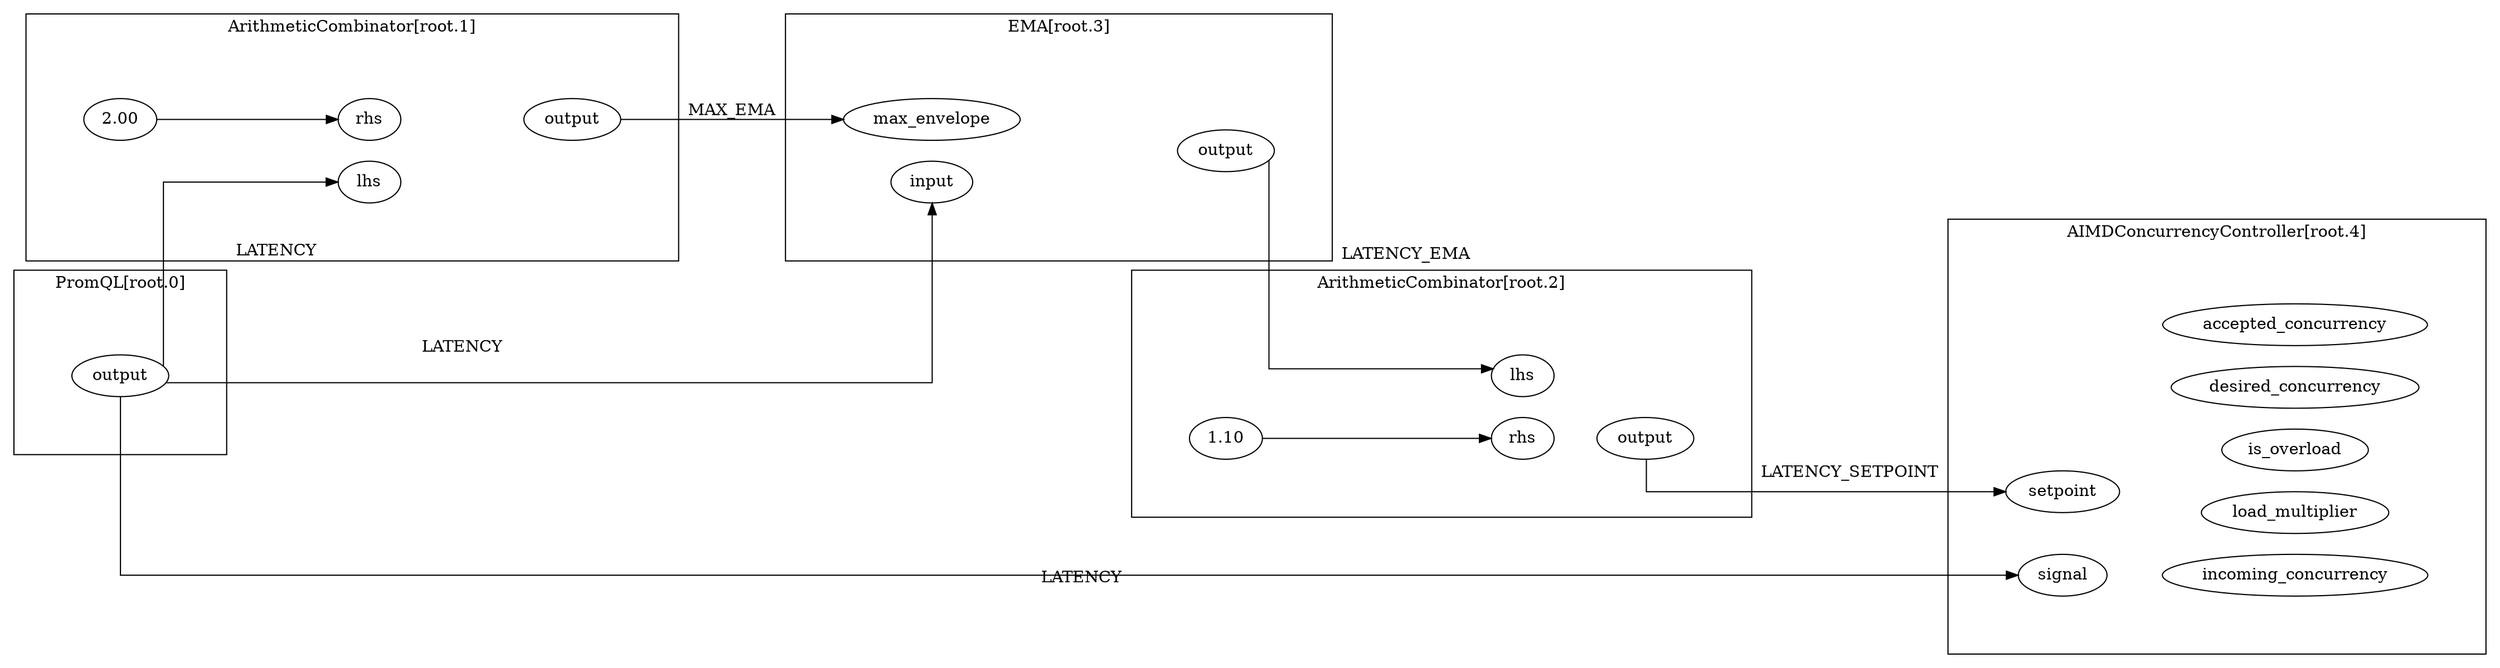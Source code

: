 digraph  {
	subgraph cluster_s17 {
		label="AIMDConcurrencyController[root.4]";margin="50.0";
		n22[label="accepted_concurrency"];
		n23[label="desired_concurrency"];
		n24[label="incoming_concurrency"];
		n20[label="is_overload"];
		n21[label="load_multiplier"];
		n19[label="setpoint"];
		n18[label="signal"];
		n19->n24[style="invis"];
		{rank=same; n18;n19;};
		{rank=same; n20;n21;n22;n23;n24;};
		
	}
	subgraph cluster_s3 {
		label="ArithmeticCombinator[root.1]";margin="50.0";
		n6[label="2.00"];
		n4[label="lhs"];
		n7[label="output"];
		n5[label="rhs"];
		n6->n5;
		n5->n7[style="invis"];
		{rank=same; n4;n5;};
		{rank=same; n7;};
		
	}
	subgraph cluster_s8 {
		label="ArithmeticCombinator[root.2]";margin="50.0";
		n11[label="1.10"];
		n9[label="lhs"];
		n12[label="output"];
		n10[label="rhs"];
		n11->n10;
		n10->n12[style="invis"];
		{rank=same; n9;n10;};
		{rank=same; n12;};
		
	}
	subgraph cluster_s13 {
		label="EMA[root.3]";margin="50.0";
		n14[label="input"];
		n15[label="max_envelope"];
		n16[label="output"];
		n15->n16[style="invis"];
		{rank=same; n14;n15;};
		{rank=same; n16;};
		
	}
	subgraph cluster_s1 {
		label="PromQL[root.0]";margin="50.0";
		n2[label="output"];
		{rank=same; n2;};
		
	}
	rankdir="LR";splines="ortho";
	n7->n15[label="MAX_EMA"];
	n12->n19[label="LATENCY_SETPOINT"];
	n16->n9[label="LATENCY_EMA"];
	n2->n4[label="LATENCY"];
	n2->n14[label="LATENCY"];
	n2->n18[label="LATENCY"];
	
}
